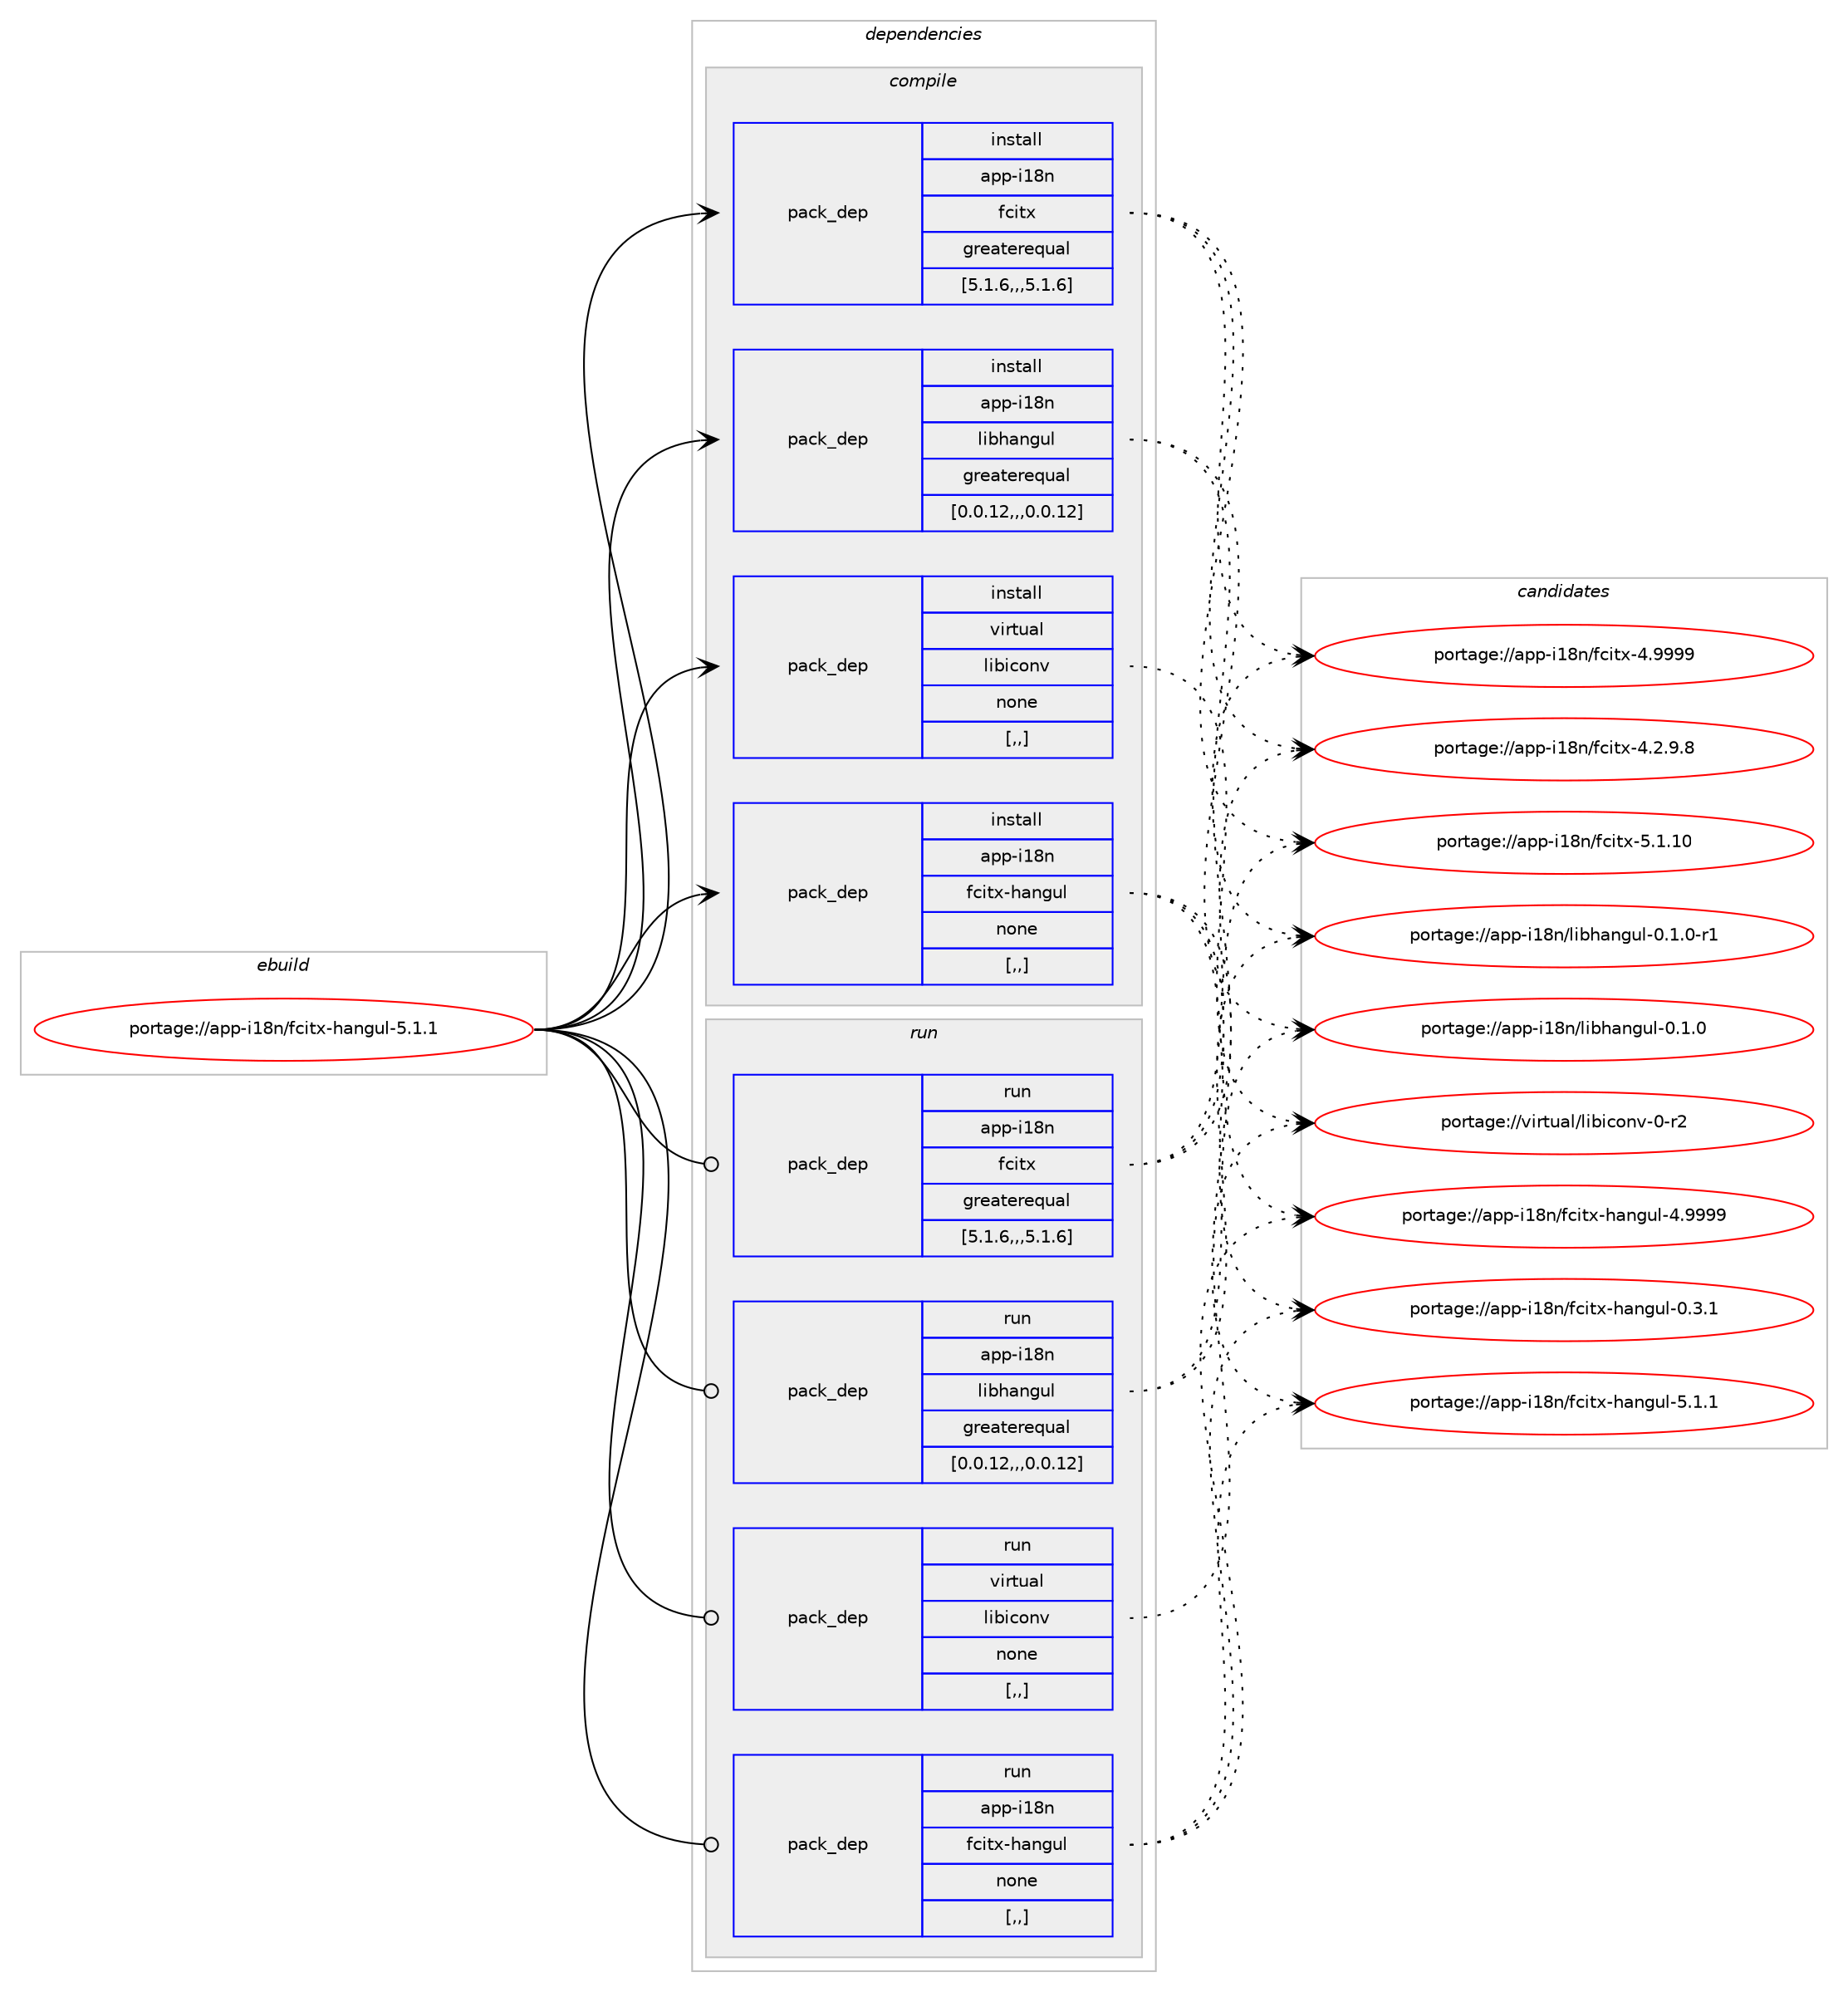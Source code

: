 digraph prolog {

# *************
# Graph options
# *************

newrank=true;
concentrate=true;
compound=true;
graph [rankdir=LR,fontname=Helvetica,fontsize=10,ranksep=1.5];#, ranksep=2.5, nodesep=0.2];
edge  [arrowhead=vee];
node  [fontname=Helvetica,fontsize=10];

# **********
# The ebuild
# **********

subgraph cluster_leftcol {
color=gray;
label=<<i>ebuild</i>>;
id [label="portage://app-i18n/fcitx-hangul-5.1.1", color=red, width=4, href="../app-i18n/fcitx-hangul-5.1.1.svg"];
}

# ****************
# The dependencies
# ****************

subgraph cluster_midcol {
color=gray;
label=<<i>dependencies</i>>;
subgraph cluster_compile {
fillcolor="#eeeeee";
style=filled;
label=<<i>compile</i>>;
subgraph pack25915 {
dependency37291 [label=<<TABLE BORDER="0" CELLBORDER="1" CELLSPACING="0" CELLPADDING="4" WIDTH="220"><TR><TD ROWSPAN="6" CELLPADDING="30">pack_dep</TD></TR><TR><TD WIDTH="110">install</TD></TR><TR><TD>app-i18n</TD></TR><TR><TD>fcitx</TD></TR><TR><TD>greaterequal</TD></TR><TR><TD>[5.1.6,,,5.1.6]</TD></TR></TABLE>>, shape=none, color=blue];
}
id:e -> dependency37291:w [weight=20,style="solid",arrowhead="vee"];
subgraph pack25916 {
dependency37292 [label=<<TABLE BORDER="0" CELLBORDER="1" CELLSPACING="0" CELLPADDING="4" WIDTH="220"><TR><TD ROWSPAN="6" CELLPADDING="30">pack_dep</TD></TR><TR><TD WIDTH="110">install</TD></TR><TR><TD>app-i18n</TD></TR><TR><TD>libhangul</TD></TR><TR><TD>greaterequal</TD></TR><TR><TD>[0.0.12,,,0.0.12]</TD></TR></TABLE>>, shape=none, color=blue];
}
id:e -> dependency37292:w [weight=20,style="solid",arrowhead="vee"];
subgraph pack25917 {
dependency37293 [label=<<TABLE BORDER="0" CELLBORDER="1" CELLSPACING="0" CELLPADDING="4" WIDTH="220"><TR><TD ROWSPAN="6" CELLPADDING="30">pack_dep</TD></TR><TR><TD WIDTH="110">install</TD></TR><TR><TD>virtual</TD></TR><TR><TD>libiconv</TD></TR><TR><TD>none</TD></TR><TR><TD>[,,]</TD></TR></TABLE>>, shape=none, color=blue];
}
id:e -> dependency37293:w [weight=20,style="solid",arrowhead="vee"];
subgraph pack25918 {
dependency37294 [label=<<TABLE BORDER="0" CELLBORDER="1" CELLSPACING="0" CELLPADDING="4" WIDTH="220"><TR><TD ROWSPAN="6" CELLPADDING="30">pack_dep</TD></TR><TR><TD WIDTH="110">install</TD></TR><TR><TD>app-i18n</TD></TR><TR><TD>fcitx-hangul</TD></TR><TR><TD>none</TD></TR><TR><TD>[,,]</TD></TR></TABLE>>, shape=none, color=blue];
}
id:e -> dependency37294:w [weight=20,style="solid",arrowhead="vee"];
}
subgraph cluster_compileandrun {
fillcolor="#eeeeee";
style=filled;
label=<<i>compile and run</i>>;
}
subgraph cluster_run {
fillcolor="#eeeeee";
style=filled;
label=<<i>run</i>>;
subgraph pack25919 {
dependency37295 [label=<<TABLE BORDER="0" CELLBORDER="1" CELLSPACING="0" CELLPADDING="4" WIDTH="220"><TR><TD ROWSPAN="6" CELLPADDING="30">pack_dep</TD></TR><TR><TD WIDTH="110">run</TD></TR><TR><TD>app-i18n</TD></TR><TR><TD>fcitx</TD></TR><TR><TD>greaterequal</TD></TR><TR><TD>[5.1.6,,,5.1.6]</TD></TR></TABLE>>, shape=none, color=blue];
}
id:e -> dependency37295:w [weight=20,style="solid",arrowhead="odot"];
subgraph pack25920 {
dependency37296 [label=<<TABLE BORDER="0" CELLBORDER="1" CELLSPACING="0" CELLPADDING="4" WIDTH="220"><TR><TD ROWSPAN="6" CELLPADDING="30">pack_dep</TD></TR><TR><TD WIDTH="110">run</TD></TR><TR><TD>app-i18n</TD></TR><TR><TD>libhangul</TD></TR><TR><TD>greaterequal</TD></TR><TR><TD>[0.0.12,,,0.0.12]</TD></TR></TABLE>>, shape=none, color=blue];
}
id:e -> dependency37296:w [weight=20,style="solid",arrowhead="odot"];
subgraph pack25921 {
dependency37297 [label=<<TABLE BORDER="0" CELLBORDER="1" CELLSPACING="0" CELLPADDING="4" WIDTH="220"><TR><TD ROWSPAN="6" CELLPADDING="30">pack_dep</TD></TR><TR><TD WIDTH="110">run</TD></TR><TR><TD>virtual</TD></TR><TR><TD>libiconv</TD></TR><TR><TD>none</TD></TR><TR><TD>[,,]</TD></TR></TABLE>>, shape=none, color=blue];
}
id:e -> dependency37297:w [weight=20,style="solid",arrowhead="odot"];
subgraph pack25922 {
dependency37298 [label=<<TABLE BORDER="0" CELLBORDER="1" CELLSPACING="0" CELLPADDING="4" WIDTH="220"><TR><TD ROWSPAN="6" CELLPADDING="30">pack_dep</TD></TR><TR><TD WIDTH="110">run</TD></TR><TR><TD>app-i18n</TD></TR><TR><TD>fcitx-hangul</TD></TR><TR><TD>none</TD></TR><TR><TD>[,,]</TD></TR></TABLE>>, shape=none, color=blue];
}
id:e -> dependency37298:w [weight=20,style="solid",arrowhead="odot"];
}
}

# **************
# The candidates
# **************

subgraph cluster_choices {
rank=same;
color=gray;
label=<<i>candidates</i>>;

subgraph choice25915 {
color=black;
nodesep=1;
choice97112112451054956110471029910511612045534649464948 [label="portage://app-i18n/fcitx-5.1.10", color=red, width=4,href="../app-i18n/fcitx-5.1.10.svg"];
choice97112112451054956110471029910511612045524657575757 [label="portage://app-i18n/fcitx-4.9999", color=red, width=4,href="../app-i18n/fcitx-4.9999.svg"];
choice9711211245105495611047102991051161204552465046574656 [label="portage://app-i18n/fcitx-4.2.9.8", color=red, width=4,href="../app-i18n/fcitx-4.2.9.8.svg"];
dependency37291:e -> choice97112112451054956110471029910511612045534649464948:w [style=dotted,weight="100"];
dependency37291:e -> choice97112112451054956110471029910511612045524657575757:w [style=dotted,weight="100"];
dependency37291:e -> choice9711211245105495611047102991051161204552465046574656:w [style=dotted,weight="100"];
}
subgraph choice25916 {
color=black;
nodesep=1;
choice971121124510549561104710810598104971101031171084548464946484511449 [label="portage://app-i18n/libhangul-0.1.0-r1", color=red, width=4,href="../app-i18n/libhangul-0.1.0-r1.svg"];
choice97112112451054956110471081059810497110103117108454846494648 [label="portage://app-i18n/libhangul-0.1.0", color=red, width=4,href="../app-i18n/libhangul-0.1.0.svg"];
dependency37292:e -> choice971121124510549561104710810598104971101031171084548464946484511449:w [style=dotted,weight="100"];
dependency37292:e -> choice97112112451054956110471081059810497110103117108454846494648:w [style=dotted,weight="100"];
}
subgraph choice25917 {
color=black;
nodesep=1;
choice1181051141161179710847108105981059911111011845484511450 [label="portage://virtual/libiconv-0-r2", color=red, width=4,href="../virtual/libiconv-0-r2.svg"];
dependency37293:e -> choice1181051141161179710847108105981059911111011845484511450:w [style=dotted,weight="100"];
}
subgraph choice25918 {
color=black;
nodesep=1;
choice9711211245105495611047102991051161204510497110103117108455346494649 [label="portage://app-i18n/fcitx-hangul-5.1.1", color=red, width=4,href="../app-i18n/fcitx-hangul-5.1.1.svg"];
choice971121124510549561104710299105116120451049711010311710845524657575757 [label="portage://app-i18n/fcitx-hangul-4.9999", color=red, width=4,href="../app-i18n/fcitx-hangul-4.9999.svg"];
choice9711211245105495611047102991051161204510497110103117108454846514649 [label="portage://app-i18n/fcitx-hangul-0.3.1", color=red, width=4,href="../app-i18n/fcitx-hangul-0.3.1.svg"];
dependency37294:e -> choice9711211245105495611047102991051161204510497110103117108455346494649:w [style=dotted,weight="100"];
dependency37294:e -> choice971121124510549561104710299105116120451049711010311710845524657575757:w [style=dotted,weight="100"];
dependency37294:e -> choice9711211245105495611047102991051161204510497110103117108454846514649:w [style=dotted,weight="100"];
}
subgraph choice25919 {
color=black;
nodesep=1;
choice97112112451054956110471029910511612045534649464948 [label="portage://app-i18n/fcitx-5.1.10", color=red, width=4,href="../app-i18n/fcitx-5.1.10.svg"];
choice97112112451054956110471029910511612045524657575757 [label="portage://app-i18n/fcitx-4.9999", color=red, width=4,href="../app-i18n/fcitx-4.9999.svg"];
choice9711211245105495611047102991051161204552465046574656 [label="portage://app-i18n/fcitx-4.2.9.8", color=red, width=4,href="../app-i18n/fcitx-4.2.9.8.svg"];
dependency37295:e -> choice97112112451054956110471029910511612045534649464948:w [style=dotted,weight="100"];
dependency37295:e -> choice97112112451054956110471029910511612045524657575757:w [style=dotted,weight="100"];
dependency37295:e -> choice9711211245105495611047102991051161204552465046574656:w [style=dotted,weight="100"];
}
subgraph choice25920 {
color=black;
nodesep=1;
choice971121124510549561104710810598104971101031171084548464946484511449 [label="portage://app-i18n/libhangul-0.1.0-r1", color=red, width=4,href="../app-i18n/libhangul-0.1.0-r1.svg"];
choice97112112451054956110471081059810497110103117108454846494648 [label="portage://app-i18n/libhangul-0.1.0", color=red, width=4,href="../app-i18n/libhangul-0.1.0.svg"];
dependency37296:e -> choice971121124510549561104710810598104971101031171084548464946484511449:w [style=dotted,weight="100"];
dependency37296:e -> choice97112112451054956110471081059810497110103117108454846494648:w [style=dotted,weight="100"];
}
subgraph choice25921 {
color=black;
nodesep=1;
choice1181051141161179710847108105981059911111011845484511450 [label="portage://virtual/libiconv-0-r2", color=red, width=4,href="../virtual/libiconv-0-r2.svg"];
dependency37297:e -> choice1181051141161179710847108105981059911111011845484511450:w [style=dotted,weight="100"];
}
subgraph choice25922 {
color=black;
nodesep=1;
choice9711211245105495611047102991051161204510497110103117108455346494649 [label="portage://app-i18n/fcitx-hangul-5.1.1", color=red, width=4,href="../app-i18n/fcitx-hangul-5.1.1.svg"];
choice971121124510549561104710299105116120451049711010311710845524657575757 [label="portage://app-i18n/fcitx-hangul-4.9999", color=red, width=4,href="../app-i18n/fcitx-hangul-4.9999.svg"];
choice9711211245105495611047102991051161204510497110103117108454846514649 [label="portage://app-i18n/fcitx-hangul-0.3.1", color=red, width=4,href="../app-i18n/fcitx-hangul-0.3.1.svg"];
dependency37298:e -> choice9711211245105495611047102991051161204510497110103117108455346494649:w [style=dotted,weight="100"];
dependency37298:e -> choice971121124510549561104710299105116120451049711010311710845524657575757:w [style=dotted,weight="100"];
dependency37298:e -> choice9711211245105495611047102991051161204510497110103117108454846514649:w [style=dotted,weight="100"];
}
}

}
